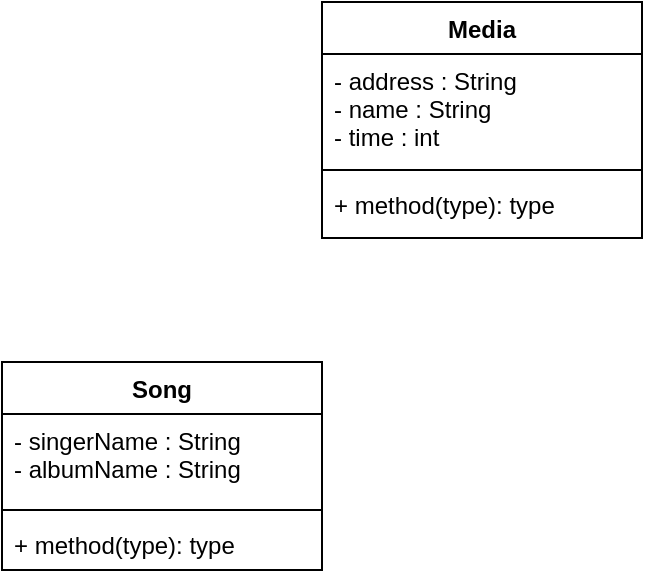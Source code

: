 <mxfile version="10.7.5" type="github"><diagram id="DRqoBSxdDyxfr9FqMLhN" name="Page-1"><mxGraphModel dx="697" dy="401" grid="1" gridSize="10" guides="1" tooltips="1" connect="1" arrows="1" fold="1" page="1" pageScale="1" pageWidth="3300" pageHeight="4681" math="0" shadow="0"><root><mxCell id="0"/><mxCell id="1" parent="0"/><mxCell id="HaQ5N1kC6vv5DP39IHw7-1" value="Media" style="swimlane;fontStyle=1;align=center;verticalAlign=top;childLayout=stackLayout;horizontal=1;startSize=26;horizontalStack=0;resizeParent=1;resizeParentMax=0;resizeLast=0;collapsible=1;marginBottom=0;" vertex="1" parent="1"><mxGeometry x="1160" y="320" width="160" height="118" as="geometry"/></mxCell><mxCell id="HaQ5N1kC6vv5DP39IHw7-2" value="- address : String&#10;- name : String&#10;- time : int&#10;" style="text;strokeColor=none;fillColor=none;align=left;verticalAlign=top;spacingLeft=4;spacingRight=4;overflow=hidden;rotatable=0;points=[[0,0.5],[1,0.5]];portConstraint=eastwest;" vertex="1" parent="HaQ5N1kC6vv5DP39IHw7-1"><mxGeometry y="26" width="160" height="54" as="geometry"/></mxCell><mxCell id="HaQ5N1kC6vv5DP39IHw7-3" value="" style="line;strokeWidth=1;fillColor=none;align=left;verticalAlign=middle;spacingTop=-1;spacingLeft=3;spacingRight=3;rotatable=0;labelPosition=right;points=[];portConstraint=eastwest;" vertex="1" parent="HaQ5N1kC6vv5DP39IHw7-1"><mxGeometry y="80" width="160" height="8" as="geometry"/></mxCell><mxCell id="HaQ5N1kC6vv5DP39IHw7-4" value="+ method(type): type" style="text;strokeColor=none;fillColor=none;align=left;verticalAlign=top;spacingLeft=4;spacingRight=4;overflow=hidden;rotatable=0;points=[[0,0.5],[1,0.5]];portConstraint=eastwest;" vertex="1" parent="HaQ5N1kC6vv5DP39IHw7-1"><mxGeometry y="88" width="160" height="30" as="geometry"/></mxCell><mxCell id="HaQ5N1kC6vv5DP39IHw7-7" value="Song" style="swimlane;fontStyle=1;align=center;verticalAlign=top;childLayout=stackLayout;horizontal=1;startSize=26;horizontalStack=0;resizeParent=1;resizeParentMax=0;resizeLast=0;collapsible=1;marginBottom=0;" vertex="1" parent="1"><mxGeometry x="1000" y="500" width="160" height="104" as="geometry"/></mxCell><mxCell id="HaQ5N1kC6vv5DP39IHw7-8" value="- singerName : String&#10;- albumName : String " style="text;strokeColor=none;fillColor=none;align=left;verticalAlign=top;spacingLeft=4;spacingRight=4;overflow=hidden;rotatable=0;points=[[0,0.5],[1,0.5]];portConstraint=eastwest;" vertex="1" parent="HaQ5N1kC6vv5DP39IHw7-7"><mxGeometry y="26" width="160" height="44" as="geometry"/></mxCell><mxCell id="HaQ5N1kC6vv5DP39IHw7-9" value="" style="line;strokeWidth=1;fillColor=none;align=left;verticalAlign=middle;spacingTop=-1;spacingLeft=3;spacingRight=3;rotatable=0;labelPosition=right;points=[];portConstraint=eastwest;" vertex="1" parent="HaQ5N1kC6vv5DP39IHw7-7"><mxGeometry y="70" width="160" height="8" as="geometry"/></mxCell><mxCell id="HaQ5N1kC6vv5DP39IHw7-10" value="+ method(type): type" style="text;strokeColor=none;fillColor=none;align=left;verticalAlign=top;spacingLeft=4;spacingRight=4;overflow=hidden;rotatable=0;points=[[0,0.5],[1,0.5]];portConstraint=eastwest;" vertex="1" parent="HaQ5N1kC6vv5DP39IHw7-7"><mxGeometry y="78" width="160" height="26" as="geometry"/></mxCell></root></mxGraphModel></diagram></mxfile>